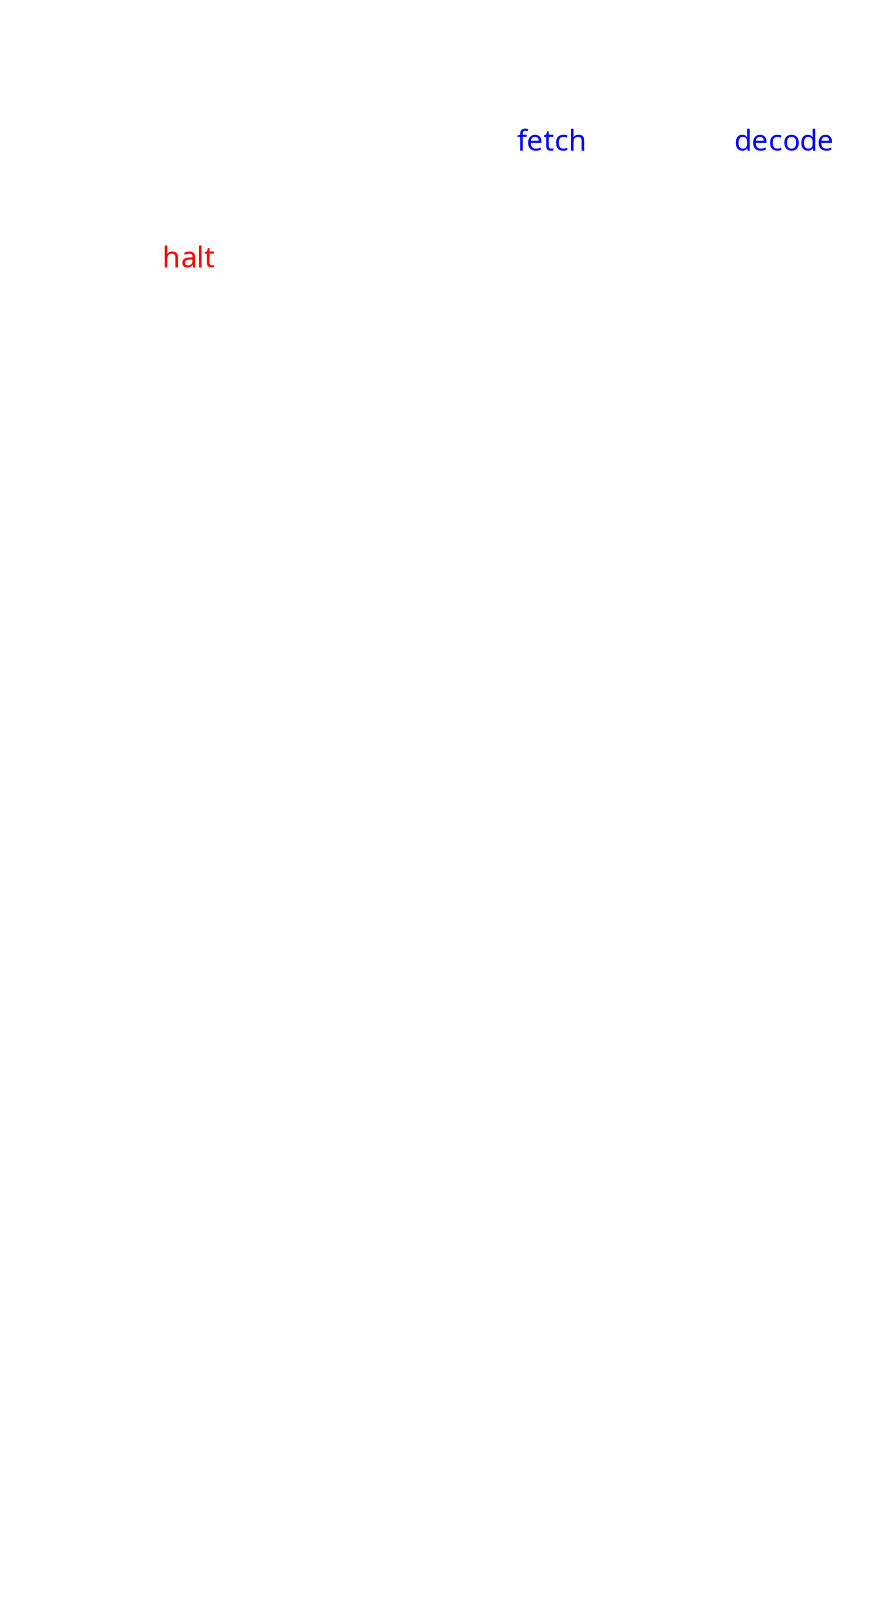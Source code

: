 digraph G {
  rankdir = "LR";
  compound = "true";
  bgcolor = "transparent";
  graph [fontname = "Handlee", fontcolor = "white", color = "white"];
  node [fontname = "Handlee", fontcolor = "white", color = "white"];
  edge [fontname = "Handlee", fontcolor = "white", color = "white"];

  idle [shape = "Mcircle"];
  fetch [fontcolor = "blue"]
  decode [fontcolor = "blue"]
  idle -> fetch [label = "EN=1"]
  fetch -> decode
  fetch -> idle [label = "EN=0"]
  
  halt [fontcolor = "red", shape = "doublecircle"]
  decode -> halt [label = "\\0", constraint = "false"]
  halt -> halt
  decode -> ex_ptr_inc [label = ">", constraint = "false"]
  decode -> ex_ptr_dec [label = "<", constraint = "false"]
  decode -> ex_val_inc [label = "+", constraint = false]
  decode -> ex_val_dec [label = "-", constraint = false]
  decode -> ex_print [label = ".", constraint = false]
  decode -> ex_read [label = ",", constraint = false]
  decode -> ex_wloop_beg [label = "[", constraint = false]
  decode -> ex_wloop_end [label = "]", constraint = false]
  decode -> ex_dloop_beg [label = "(", constraint = false]
  decode -> ex_dloop_end [label = ")", constraint = false]
  decode -> ex_noop [label = "", constraint = false]
  
  subgraph cluster_execution {
    ex_ptr_inc,
    ex_ptr_dec,
    ex_val_inc,
    ex_val_dec,
    ex_print,
    ex_read,
    ex_wloop_beg,
    ex_wloop_end,
    ex_dloop_beg,
    ex_dloop_end,
    ex_noop
  }
  
  ex_noop -> fetch [ltail = "cluster_execution"]
}
